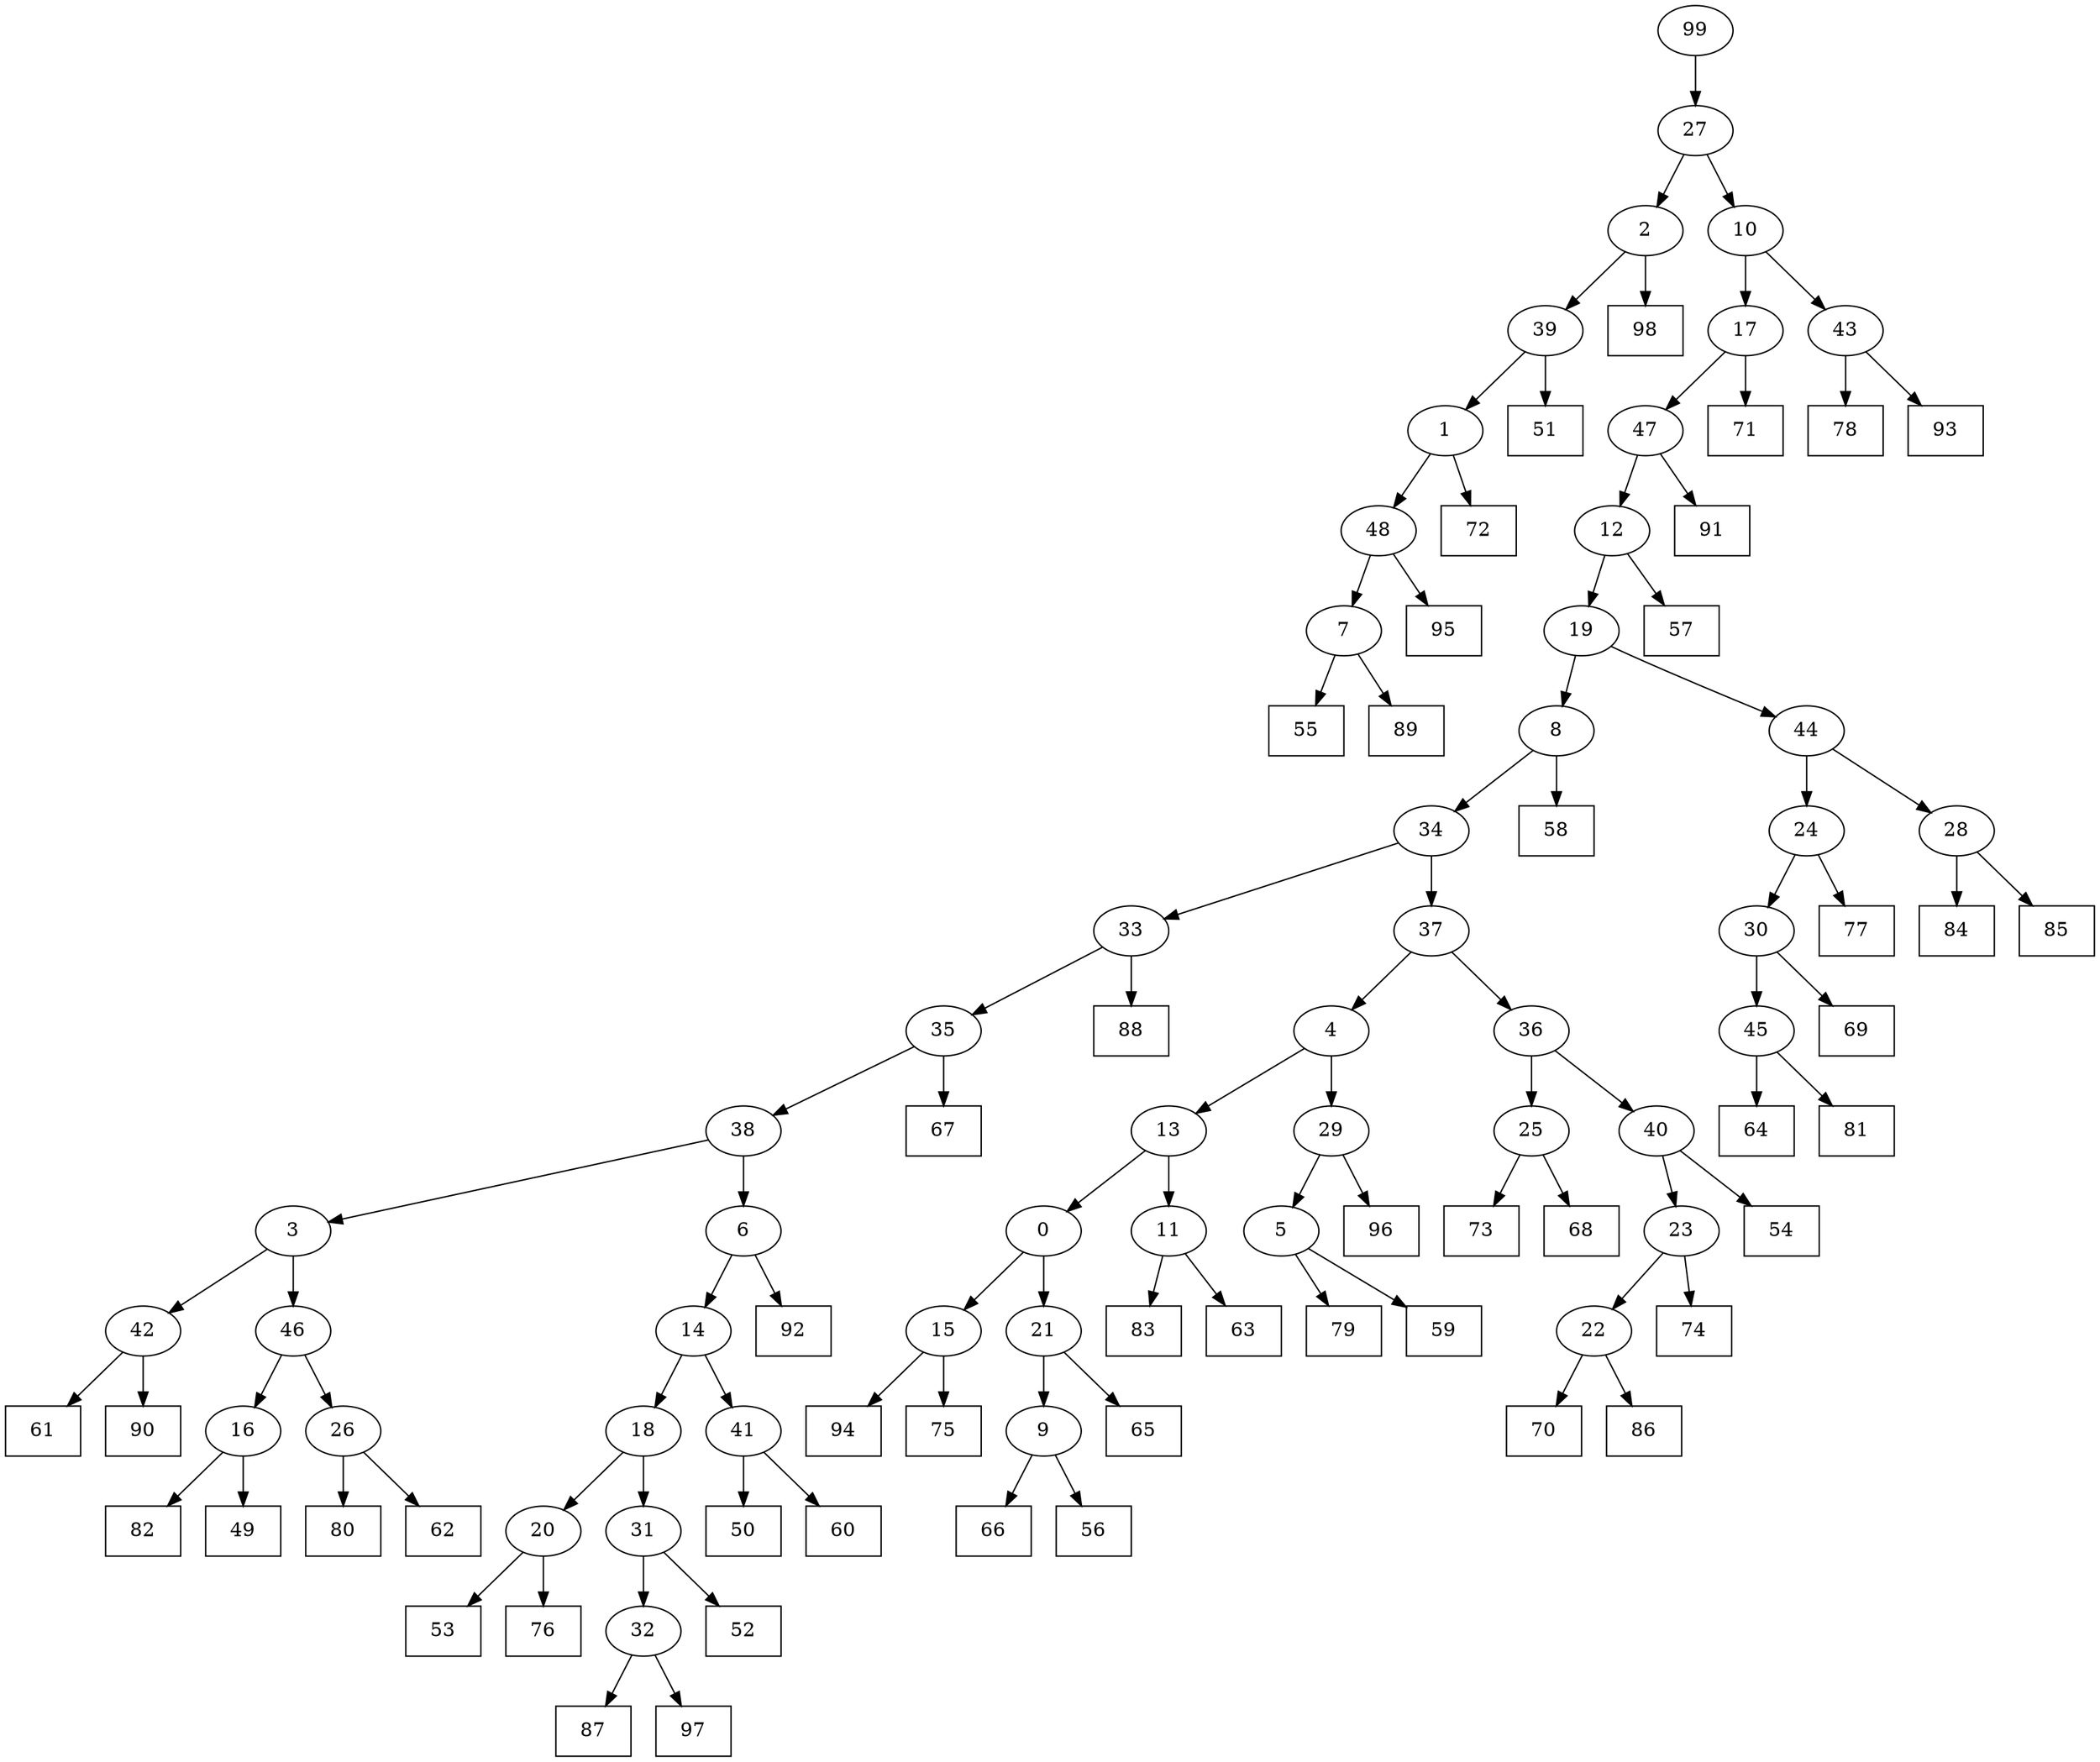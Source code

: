 digraph G {
0[label="0"];
1[label="1"];
2[label="2"];
3[label="3"];
4[label="4"];
5[label="5"];
6[label="6"];
7[label="7"];
8[label="8"];
9[label="9"];
10[label="10"];
11[label="11"];
12[label="12"];
13[label="13"];
14[label="14"];
15[label="15"];
16[label="16"];
17[label="17"];
18[label="18"];
19[label="19"];
20[label="20"];
21[label="21"];
22[label="22"];
23[label="23"];
24[label="24"];
25[label="25"];
26[label="26"];
27[label="27"];
28[label="28"];
29[label="29"];
30[label="30"];
31[label="31"];
32[label="32"];
33[label="33"];
34[label="34"];
35[label="35"];
36[label="36"];
37[label="37"];
38[label="38"];
39[label="39"];
40[label="40"];
41[label="41"];
42[label="42"];
43[label="43"];
44[label="44"];
45[label="45"];
46[label="46"];
47[label="47"];
48[label="48"];
49[shape=box,label="70"];
50[shape=box,label="80"];
51[shape=box,label="62"];
52[shape=box,label="50"];
53[shape=box,label="82"];
54[shape=box,label="53"];
55[shape=box,label="78"];
56[shape=box,label="96"];
57[shape=box,label="94"];
58[shape=box,label="54"];
59[shape=box,label="61"];
60[shape=box,label="58"];
61[shape=box,label="72"];
62[shape=box,label="73"];
63[shape=box,label="67"];
64[shape=box,label="79"];
65[shape=box,label="66"];
66[shape=box,label="55"];
67[shape=box,label="90"];
68[shape=box,label="93"];
69[shape=box,label="74"];
70[shape=box,label="86"];
71[shape=box,label="60"];
72[shape=box,label="56"];
73[shape=box,label="87"];
74[shape=box,label="65"];
75[shape=box,label="98"];
76[shape=box,label="77"];
77[shape=box,label="83"];
78[shape=box,label="51"];
79[shape=box,label="92"];
80[shape=box,label="49"];
81[shape=box,label="69"];
82[shape=box,label="84"];
83[shape=box,label="64"];
84[shape=box,label="75"];
85[shape=box,label="63"];
86[shape=box,label="59"];
87[shape=box,label="76"];
88[shape=box,label="71"];
89[shape=box,label="95"];
90[shape=box,label="57"];
91[shape=box,label="97"];
92[shape=box,label="52"];
93[shape=box,label="88"];
94[shape=box,label="81"];
95[shape=box,label="68"];
96[shape=box,label="89"];
97[shape=box,label="91"];
98[shape=box,label="85"];
99[label="99"];
7->96 ;
22->70 ;
17->88 ;
47->97 ;
11->85 ;
31->92 ;
25->95 ;
42->67 ;
48->89 ;
39->78 ;
11->77 ;
0->21 ;
14->18 ;
33->93 ;
28->82 ;
6->79 ;
6->14 ;
21->74 ;
3->46 ;
28->98 ;
29->5 ;
5->86 ;
8->60 ;
26->51 ;
32->73 ;
46->26 ;
26->50 ;
12->19 ;
35->63 ;
19->8 ;
45->94 ;
2->75 ;
9->72 ;
12->90 ;
10->43 ;
29->56 ;
43->55 ;
15->84 ;
37->4 ;
4->29 ;
20->54 ;
17->47 ;
20->87 ;
30->45 ;
45->83 ;
21->9 ;
8->34 ;
34->37 ;
43->68 ;
33->35 ;
38->3 ;
40->58 ;
0->15 ;
18->31 ;
47->12 ;
1->48 ;
13->0 ;
27->10 ;
10->17 ;
5->64 ;
16->80 ;
2->39 ;
99->27 ;
27->2 ;
36->40 ;
35->38 ;
38->6 ;
24->30 ;
30->81 ;
15->57 ;
23->69 ;
44->28 ;
46->16 ;
16->53 ;
40->23 ;
18->20 ;
19->44 ;
44->24 ;
34->33 ;
48->7 ;
7->66 ;
23->22 ;
37->36 ;
13->11 ;
41->52 ;
39->1 ;
1->61 ;
9->65 ;
36->25 ;
25->62 ;
22->49 ;
3->42 ;
42->59 ;
4->13 ;
14->41 ;
41->71 ;
24->76 ;
31->32 ;
32->91 ;
}
